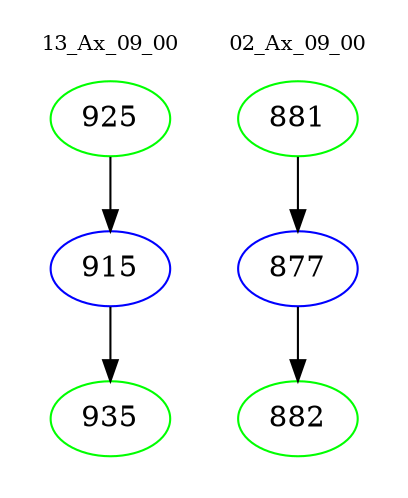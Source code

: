 digraph{
subgraph cluster_0 {
color = white
label = "13_Ax_09_00";
fontsize=10;
T0_925 [label="925", color="green"]
T0_925 -> T0_915 [color="black"]
T0_915 [label="915", color="blue"]
T0_915 -> T0_935 [color="black"]
T0_935 [label="935", color="green"]
}
subgraph cluster_1 {
color = white
label = "02_Ax_09_00";
fontsize=10;
T1_881 [label="881", color="green"]
T1_881 -> T1_877 [color="black"]
T1_877 [label="877", color="blue"]
T1_877 -> T1_882 [color="black"]
T1_882 [label="882", color="green"]
}
}
